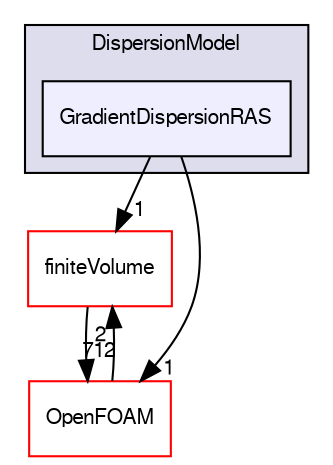 digraph "src/lagrangian/Turbulence/submodels/Kinematic/DispersionModel/GradientDispersionRAS" {
  bgcolor=transparent;
  compound=true
  node [ fontsize="10", fontname="FreeSans"];
  edge [ labelfontsize="10", labelfontname="FreeSans"];
  subgraph clusterdir_15cd1e7e39bfa5ecdc915a073e7cec5c {
    graph [ bgcolor="#ddddee", pencolor="black", label="DispersionModel" fontname="FreeSans", fontsize="10", URL="dir_15cd1e7e39bfa5ecdc915a073e7cec5c.html"]
  dir_608e6984b5b53185887cc7cf3a7237f1 [shape=box, label="GradientDispersionRAS", style="filled", fillcolor="#eeeeff", pencolor="black", URL="dir_608e6984b5b53185887cc7cf3a7237f1.html"];
  }
  dir_9bd15774b555cf7259a6fa18f99fe99b [shape=box label="finiteVolume" color="red" URL="dir_9bd15774b555cf7259a6fa18f99fe99b.html"];
  dir_c5473ff19b20e6ec4dfe5c310b3778a8 [shape=box label="OpenFOAM" color="red" URL="dir_c5473ff19b20e6ec4dfe5c310b3778a8.html"];
  dir_9bd15774b555cf7259a6fa18f99fe99b->dir_c5473ff19b20e6ec4dfe5c310b3778a8 [headlabel="712", labeldistance=1.5 headhref="dir_000749_001732.html"];
  dir_c5473ff19b20e6ec4dfe5c310b3778a8->dir_9bd15774b555cf7259a6fa18f99fe99b [headlabel="2", labeldistance=1.5 headhref="dir_001732_000749.html"];
  dir_608e6984b5b53185887cc7cf3a7237f1->dir_9bd15774b555cf7259a6fa18f99fe99b [headlabel="1", labeldistance=1.5 headhref="dir_001547_000749.html"];
  dir_608e6984b5b53185887cc7cf3a7237f1->dir_c5473ff19b20e6ec4dfe5c310b3778a8 [headlabel="1", labeldistance=1.5 headhref="dir_001547_001732.html"];
}
